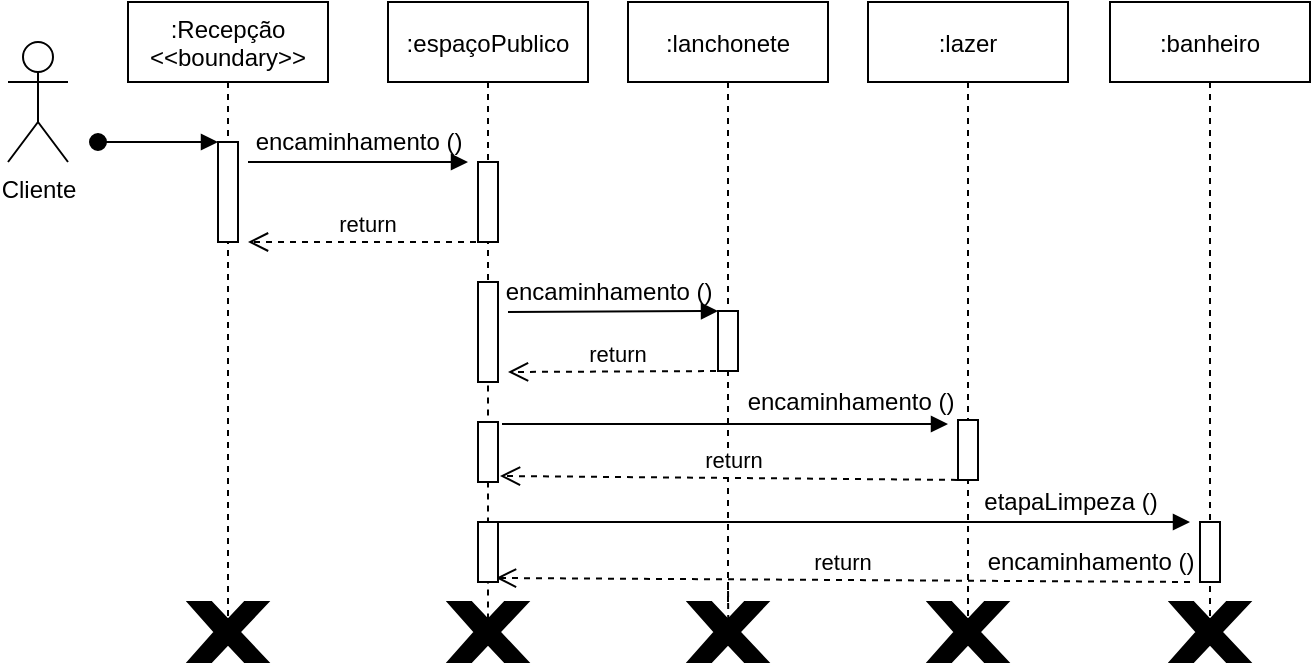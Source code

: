 <mxfile version="14.6.13" type="google"><diagram id="318JZP2stdjWAHnjv3Zr" name="Page-1"><mxGraphModel dx="868" dy="482" grid="1" gridSize="10" guides="1" tooltips="1" connect="1" arrows="1" fold="1" page="1" pageScale="1" pageWidth="827" pageHeight="1169" math="0" shadow="0"><root><mxCell id="0"/><mxCell id="1" parent="0"/><mxCell id="fmKrjueBJuBve2B1K4v2-1" value=":Recepção&#10;&lt;&lt;boundary&gt;&gt;" style="shape=umlLifeline;perimeter=lifelinePerimeter;container=1;collapsible=0;recursiveResize=0;rounded=0;shadow=0;strokeWidth=1;" vertex="1" parent="1"><mxGeometry x="190" y="120" width="100" height="320" as="geometry"/></mxCell><mxCell id="fmKrjueBJuBve2B1K4v2-2" value="" style="points=[];perimeter=orthogonalPerimeter;rounded=0;shadow=0;strokeWidth=1;" vertex="1" parent="fmKrjueBJuBve2B1K4v2-1"><mxGeometry x="45" y="70" width="10" height="50" as="geometry"/></mxCell><mxCell id="fmKrjueBJuBve2B1K4v2-3" value="" style="verticalAlign=bottom;startArrow=oval;endArrow=block;startSize=8;shadow=0;strokeWidth=1;" edge="1" parent="fmKrjueBJuBve2B1K4v2-1" target="fmKrjueBJuBve2B1K4v2-2"><mxGeometry x="0.167" y="10" relative="1" as="geometry"><mxPoint x="-15" y="70" as="sourcePoint"/><mxPoint as="offset"/></mxGeometry></mxCell><mxCell id="fmKrjueBJuBve2B1K4v2-4" value=":espaçoPublico" style="shape=umlLifeline;perimeter=lifelinePerimeter;container=1;collapsible=0;recursiveResize=0;rounded=0;shadow=0;strokeWidth=1;" vertex="1" parent="1"><mxGeometry x="320" y="120" width="100" height="140" as="geometry"/></mxCell><mxCell id="fmKrjueBJuBve2B1K4v2-5" value="" style="points=[];perimeter=orthogonalPerimeter;rounded=0;shadow=0;strokeWidth=1;" vertex="1" parent="fmKrjueBJuBve2B1K4v2-4"><mxGeometry x="45" y="80" width="10" height="40" as="geometry"/></mxCell><mxCell id="fmKrjueBJuBve2B1K4v2-6" value="return" style="verticalAlign=bottom;endArrow=open;dashed=1;endSize=8;shadow=0;strokeWidth=1;" edge="1" parent="1"><mxGeometry relative="1" as="geometry"><mxPoint x="250" y="240" as="targetPoint"/><mxPoint x="370" y="240" as="sourcePoint"/><Array as="points"/></mxGeometry></mxCell><mxCell id="fmKrjueBJuBve2B1K4v2-7" value="" style="verticalAlign=bottom;endArrow=block;shadow=0;strokeWidth=1;" edge="1" parent="1"><mxGeometry relative="1" as="geometry"><mxPoint x="250" y="200" as="sourcePoint"/><mxPoint x="360" y="200" as="targetPoint"/></mxGeometry></mxCell><mxCell id="fmKrjueBJuBve2B1K4v2-8" value="Cliente" style="shape=umlActor;verticalLabelPosition=bottom;verticalAlign=top;html=1;outlineConnect=0;" vertex="1" parent="1"><mxGeometry x="130" y="140" width="30" height="60" as="geometry"/></mxCell><mxCell id="fmKrjueBJuBve2B1K4v2-9" value="encaminhamento ()" style="text;html=1;align=center;verticalAlign=middle;resizable=0;points=[];autosize=1;strokeColor=none;" vertex="1" parent="1"><mxGeometry x="245" y="180" width="120" height="20" as="geometry"/></mxCell><mxCell id="fmKrjueBJuBve2B1K4v2-10" value="" style="verticalLabelPosition=bottom;verticalAlign=top;html=1;shape=mxgraph.basic.x;fillColor=#000000;" vertex="1" parent="1"><mxGeometry x="220" y="420" width="40" height="30" as="geometry"/></mxCell><mxCell id="fmKrjueBJuBve2B1K4v2-11" value=":lanchonete" style="shape=umlLifeline;perimeter=lifelinePerimeter;container=1;collapsible=0;recursiveResize=0;rounded=0;shadow=0;strokeWidth=1;" vertex="1" parent="1"><mxGeometry x="440" y="120" width="100" height="240" as="geometry"/></mxCell><mxCell id="fmKrjueBJuBve2B1K4v2-12" value="" style="points=[];perimeter=orthogonalPerimeter;rounded=0;shadow=0;strokeWidth=1;" vertex="1" parent="fmKrjueBJuBve2B1K4v2-11"><mxGeometry x="45" y="154.5" width="10" height="30" as="geometry"/></mxCell><mxCell id="fmKrjueBJuBve2B1K4v2-13" value="" style="verticalAlign=bottom;endArrow=block;shadow=0;strokeWidth=1;startArrow=none;" edge="1" parent="1" source="fmKrjueBJuBve2B1K4v2-35"><mxGeometry relative="1" as="geometry"><mxPoint x="370" y="275" as="sourcePoint"/><mxPoint x="480" y="274.5" as="targetPoint"/></mxGeometry></mxCell><mxCell id="fmKrjueBJuBve2B1K4v2-14" value="return" style="verticalAlign=bottom;endArrow=open;dashed=1;endSize=8;shadow=0;strokeWidth=1;" edge="1" parent="1"><mxGeometry relative="1" as="geometry"><mxPoint x="380" y="305" as="targetPoint"/><mxPoint x="490" y="304.5" as="sourcePoint"/><Array as="points"/></mxGeometry></mxCell><mxCell id="fmKrjueBJuBve2B1K4v2-15" value=":lazer" style="shape=umlLifeline;perimeter=lifelinePerimeter;container=1;collapsible=0;recursiveResize=0;rounded=0;shadow=0;strokeWidth=1;" vertex="1" parent="1"><mxGeometry x="560" y="120" width="100" height="320" as="geometry"/></mxCell><mxCell id="fmKrjueBJuBve2B1K4v2-16" value="" style="points=[];perimeter=orthogonalPerimeter;rounded=0;shadow=0;strokeWidth=1;" vertex="1" parent="fmKrjueBJuBve2B1K4v2-15"><mxGeometry x="45" y="209" width="10" height="30" as="geometry"/></mxCell><mxCell id="fmKrjueBJuBve2B1K4v2-17" value="" style="verticalLabelPosition=bottom;verticalAlign=top;html=1;shape=mxgraph.basic.x;fillColor=#000000;" vertex="1" parent="1"><mxGeometry x="590" y="420" width="40" height="30" as="geometry"/></mxCell><mxCell id="fmKrjueBJuBve2B1K4v2-18" value="" style="verticalAlign=bottom;endArrow=block;shadow=0;strokeWidth=1;exitX=1.2;exitY=0.033;exitDx=0;exitDy=0;exitPerimeter=0;" edge="1" parent="1" source="fmKrjueBJuBve2B1K4v2-25"><mxGeometry relative="1" as="geometry"><mxPoint x="250" y="329.0" as="sourcePoint"/><mxPoint x="600" y="331" as="targetPoint"/></mxGeometry></mxCell><mxCell id="fmKrjueBJuBve2B1K4v2-19" value="return" style="verticalAlign=bottom;endArrow=open;dashed=1;endSize=8;shadow=0;strokeWidth=1;entryX=1.1;entryY=0.9;entryDx=0;entryDy=0;entryPerimeter=0;" edge="1" parent="1" target="fmKrjueBJuBve2B1K4v2-25"><mxGeometry relative="1" as="geometry"><mxPoint x="250" y="359" as="targetPoint"/><mxPoint x="610.5" y="359" as="sourcePoint"/><Array as="points"/></mxGeometry></mxCell><mxCell id="fmKrjueBJuBve2B1K4v2-20" value="" style="endArrow=none;dashed=1;html=1;exitX=0.5;exitY=0.29;exitDx=0;exitDy=0;exitPerimeter=0;" edge="1" parent="1" source="fmKrjueBJuBve2B1K4v2-23"><mxGeometry width="50" height="50" relative="1" as="geometry"><mxPoint x="370" y="420" as="sourcePoint"/><mxPoint x="370" y="300" as="targetPoint"/></mxGeometry></mxCell><mxCell id="fmKrjueBJuBve2B1K4v2-21" value="" style="endArrow=none;dashed=1;html=1;" edge="1" parent="1"><mxGeometry width="50" height="50" relative="1" as="geometry"><mxPoint x="370" y="290" as="sourcePoint"/><mxPoint x="369.5" y="274.5" as="targetPoint"/></mxGeometry></mxCell><mxCell id="fmKrjueBJuBve2B1K4v2-22" value="" style="verticalLabelPosition=bottom;verticalAlign=top;html=1;shape=mxgraph.basic.x;fillColor=#000000;" vertex="1" parent="1"><mxGeometry x="470" y="420" width="40" height="30" as="geometry"/></mxCell><mxCell id="fmKrjueBJuBve2B1K4v2-23" value="" style="verticalLabelPosition=bottom;verticalAlign=top;html=1;shape=mxgraph.basic.x;fillColor=#000000;" vertex="1" parent="1"><mxGeometry x="350" y="420" width="40" height="30" as="geometry"/></mxCell><mxCell id="fmKrjueBJuBve2B1K4v2-24" value="" style="points=[];perimeter=orthogonalPerimeter;rounded=0;shadow=0;strokeWidth=1;" vertex="1" parent="1"><mxGeometry x="365" y="260" width="10" height="50" as="geometry"/></mxCell><mxCell id="fmKrjueBJuBve2B1K4v2-25" value="" style="points=[];perimeter=orthogonalPerimeter;rounded=0;shadow=0;strokeWidth=1;" vertex="1" parent="1"><mxGeometry x="365" y="330" width="10" height="30" as="geometry"/></mxCell><mxCell id="fmKrjueBJuBve2B1K4v2-26" value=":banheiro" style="shape=umlLifeline;perimeter=lifelinePerimeter;container=1;collapsible=0;recursiveResize=0;rounded=0;shadow=0;strokeWidth=1;" vertex="1" parent="1"><mxGeometry x="681" y="120" width="100" height="320" as="geometry"/></mxCell><mxCell id="fmKrjueBJuBve2B1K4v2-27" value="" style="points=[];perimeter=orthogonalPerimeter;rounded=0;shadow=0;strokeWidth=1;" vertex="1" parent="fmKrjueBJuBve2B1K4v2-26"><mxGeometry x="45" y="260" width="10" height="30" as="geometry"/></mxCell><mxCell id="fmKrjueBJuBve2B1K4v2-28" value="" style="verticalLabelPosition=bottom;verticalAlign=top;html=1;shape=mxgraph.basic.x;fillColor=#000000;" vertex="1" parent="1"><mxGeometry x="711" y="420" width="40" height="30" as="geometry"/></mxCell><mxCell id="fmKrjueBJuBve2B1K4v2-29" value="" style="verticalAlign=bottom;endArrow=block;shadow=0;strokeWidth=1;" edge="1" parent="1"><mxGeometry relative="1" as="geometry"><mxPoint x="370" y="380" as="sourcePoint"/><mxPoint x="721" y="380" as="targetPoint"/></mxGeometry></mxCell><mxCell id="fmKrjueBJuBve2B1K4v2-30" value="return" style="verticalAlign=bottom;endArrow=open;dashed=1;endSize=8;shadow=0;strokeWidth=1;entryX=0.9;entryY=0.933;entryDx=0;entryDy=0;entryPerimeter=0;" edge="1" parent="1" target="fmKrjueBJuBve2B1K4v2-31"><mxGeometry relative="1" as="geometry"><mxPoint x="250" y="410" as="targetPoint"/><mxPoint x="721" y="410" as="sourcePoint"/><Array as="points"/></mxGeometry></mxCell><mxCell id="fmKrjueBJuBve2B1K4v2-31" value="" style="points=[];perimeter=orthogonalPerimeter;rounded=0;shadow=0;strokeWidth=1;" vertex="1" parent="1"><mxGeometry x="365" y="380" width="10" height="30" as="geometry"/></mxCell><mxCell id="fmKrjueBJuBve2B1K4v2-32" value="etapaLimpeza ()" style="text;html=1;align=center;verticalAlign=middle;resizable=0;points=[];autosize=1;strokeColor=none;" vertex="1" parent="1"><mxGeometry x="611" y="360" width="100" height="20" as="geometry"/></mxCell><mxCell id="fmKrjueBJuBve2B1K4v2-33" value="" style="endArrow=none;dashed=1;html=1;" edge="1" parent="1"><mxGeometry width="50" height="50" relative="1" as="geometry"><mxPoint x="490" y="420" as="sourcePoint"/><mxPoint x="490" y="360" as="targetPoint"/></mxGeometry></mxCell><mxCell id="fmKrjueBJuBve2B1K4v2-34" value="" style="endArrow=none;dashed=1;html=1;" edge="1" parent="1"><mxGeometry width="50" height="50" relative="1" as="geometry"><mxPoint x="490.16" y="435.5" as="sourcePoint"/><mxPoint x="490" y="410" as="targetPoint"/></mxGeometry></mxCell><mxCell id="fmKrjueBJuBve2B1K4v2-35" value="encaminhamento ()" style="text;html=1;align=center;verticalAlign=middle;resizable=0;points=[];autosize=1;strokeColor=none;" vertex="1" parent="1"><mxGeometry x="370" y="254.5" width="120" height="20" as="geometry"/></mxCell><mxCell id="fmKrjueBJuBve2B1K4v2-36" value="encaminhamento ()" style="text;html=1;align=center;verticalAlign=middle;resizable=0;points=[];autosize=1;strokeColor=none;" vertex="1" parent="1"><mxGeometry x="491" y="310" width="120" height="20" as="geometry"/></mxCell><mxCell id="fmKrjueBJuBve2B1K4v2-37" value="encaminhamento ()" style="text;html=1;align=center;verticalAlign=middle;resizable=0;points=[];autosize=1;strokeColor=none;" vertex="1" parent="1"><mxGeometry x="611" y="390" width="120" height="20" as="geometry"/></mxCell><mxCell id="fmKrjueBJuBve2B1K4v2-38" value="" style="verticalAlign=bottom;endArrow=block;shadow=0;strokeWidth=1;" edge="1" parent="1"><mxGeometry relative="1" as="geometry"><mxPoint x="380" y="275" as="sourcePoint"/><mxPoint x="485" y="274.5" as="targetPoint"/></mxGeometry></mxCell></root></mxGraphModel></diagram></mxfile>